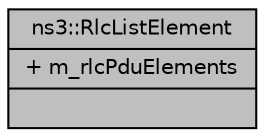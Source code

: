 digraph "ns3::RlcListElement"
{
  edge [fontname="Helvetica",fontsize="10",labelfontname="Helvetica",labelfontsize="10"];
  node [fontname="Helvetica",fontsize="10",shape=record];
  Node1 [label="{ns3::RlcListElement\n|+ m_rlcPduElements\l|}",height=0.2,width=0.4,color="black", fillcolor="grey75", style="filled", fontcolor="black"];
}
